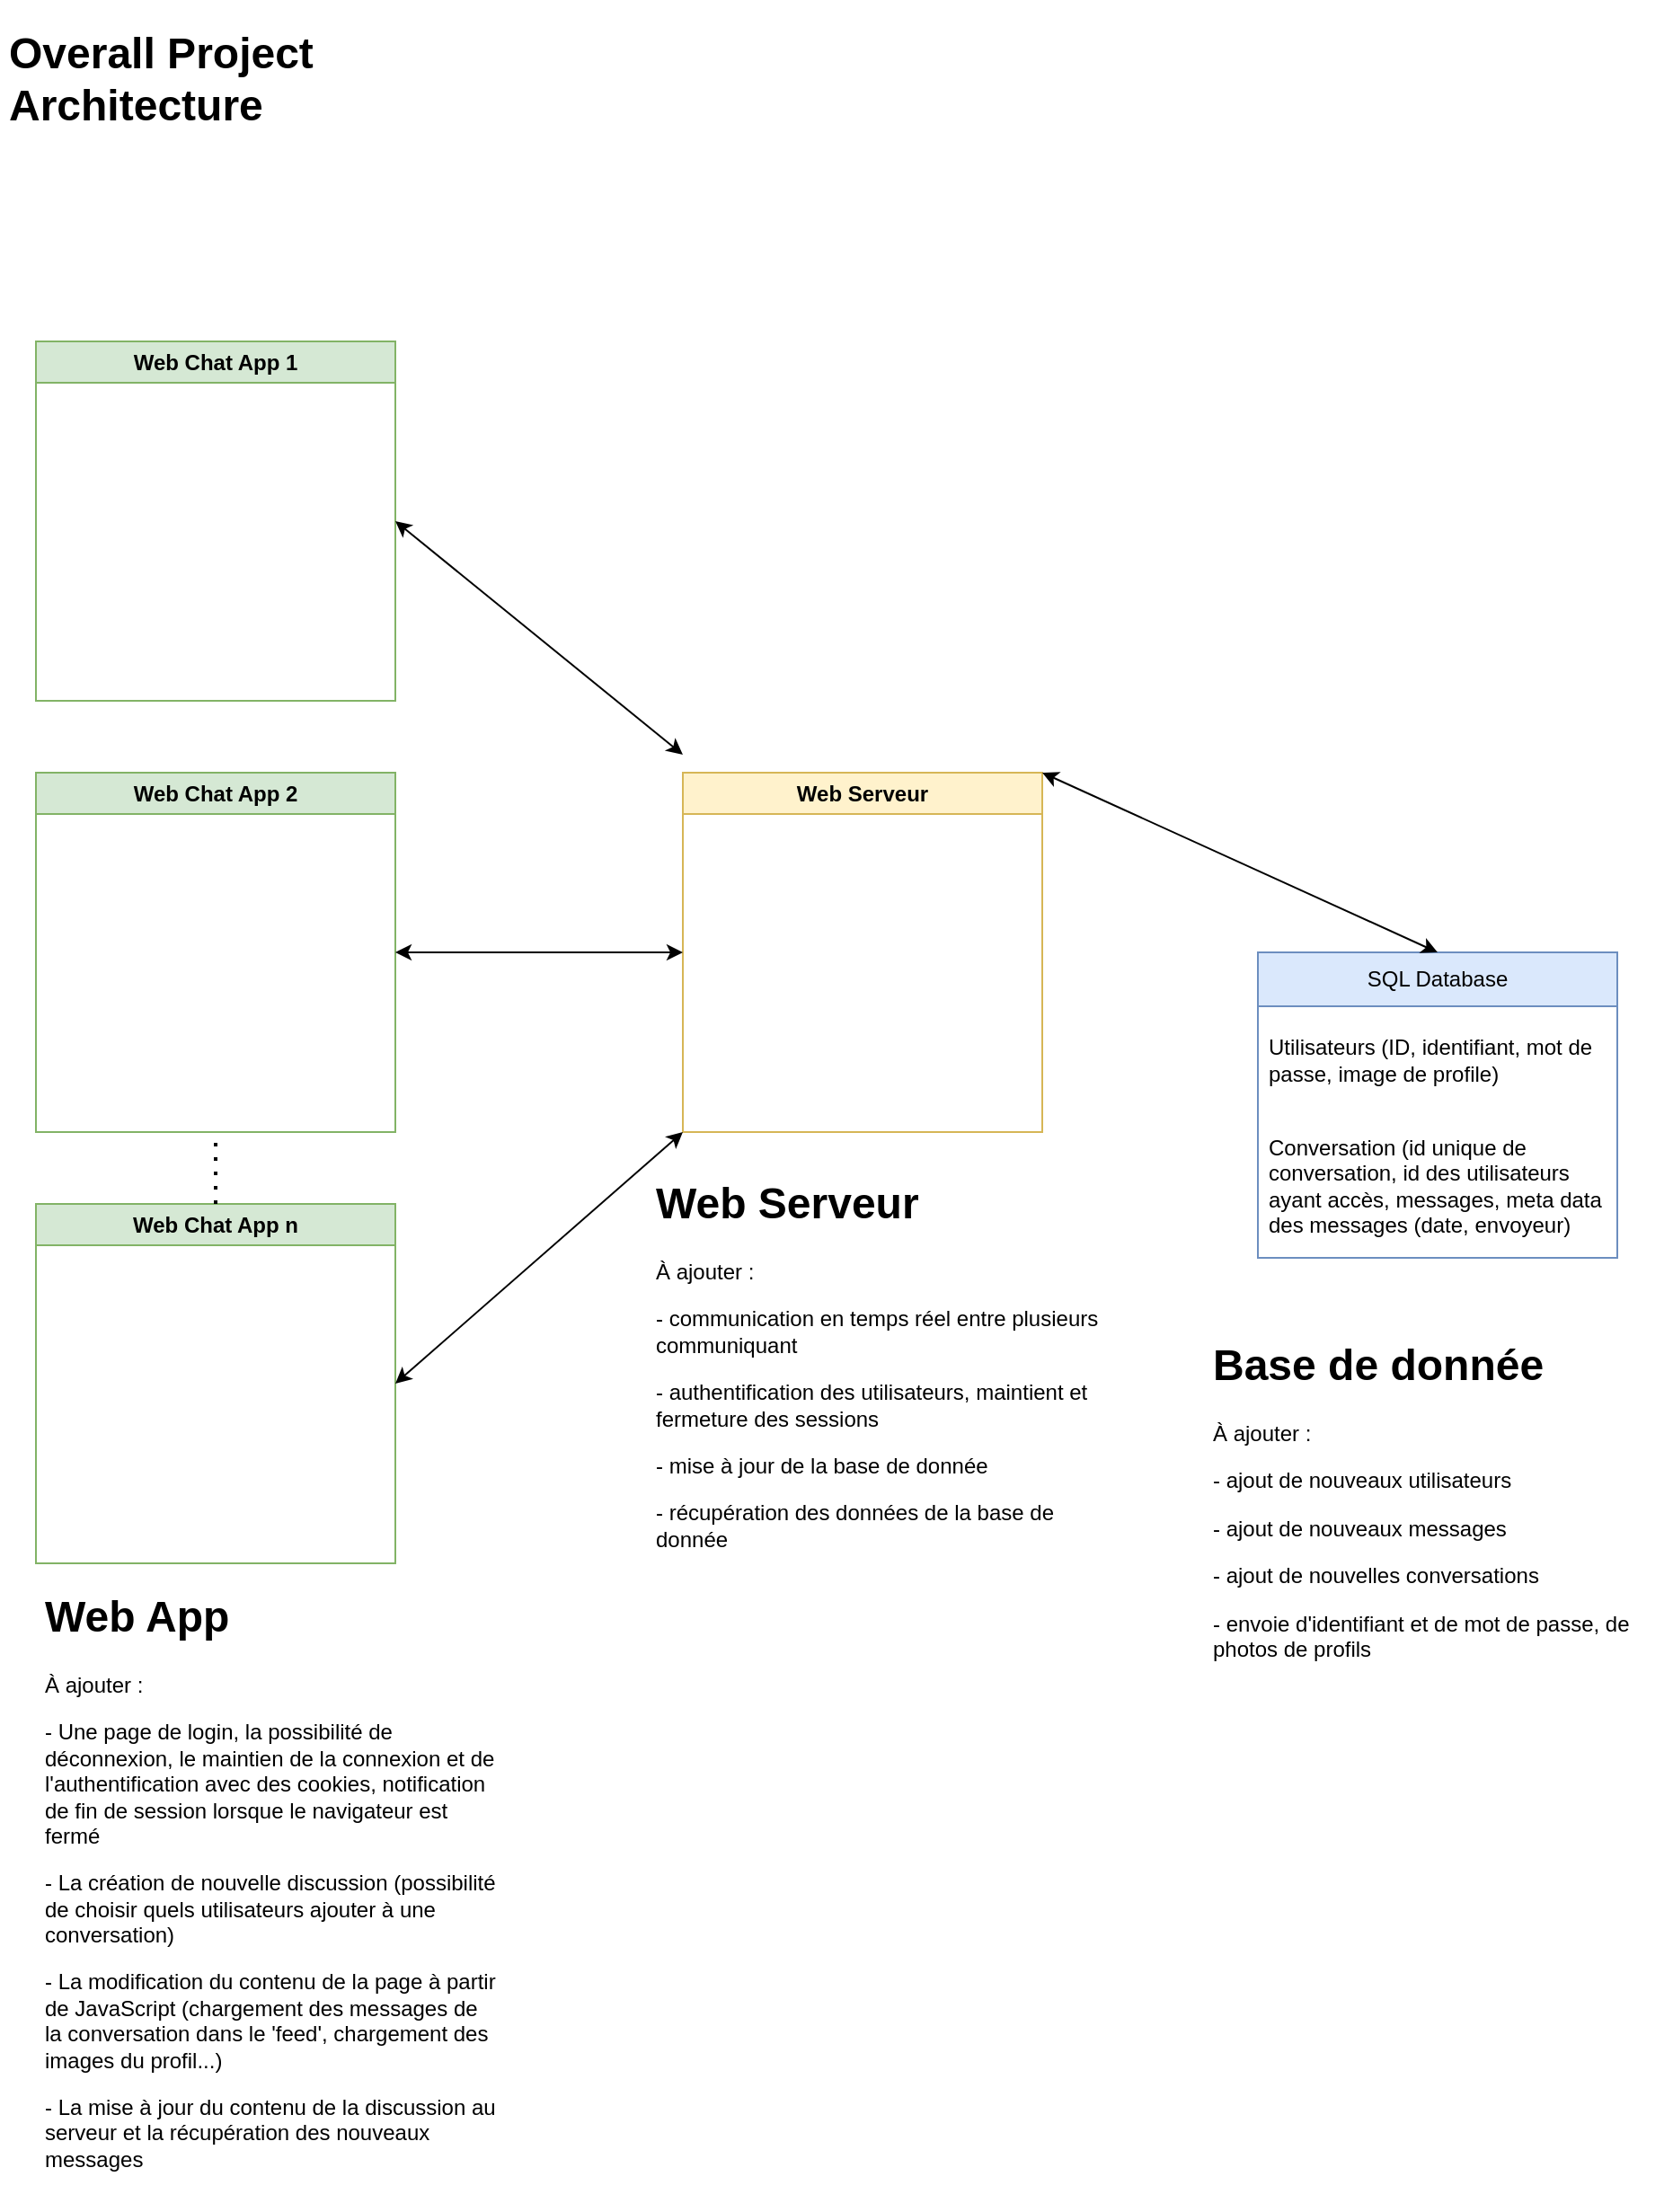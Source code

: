<mxfile>
    <diagram id="zIuZ13QG05fj6iQ1Wx_n" name="Page-1">
        <mxGraphModel dx="1018" dy="596" grid="1" gridSize="10" guides="1" tooltips="1" connect="1" arrows="1" fold="1" page="1" pageScale="1" pageWidth="850" pageHeight="1100" math="0" shadow="0">
            <root>
                <mxCell id="0"/>
                <mxCell id="1" parent="0"/>
                <mxCell id="2" value="&lt;h1&gt;Overall Project Architecture&lt;br&gt;&lt;/h1&gt;" style="text;html=1;strokeColor=none;fillColor=none;spacing=5;spacingTop=-20;whiteSpace=wrap;overflow=hidden;rounded=0;" parent="1" vertex="1">
                    <mxGeometry x="20" y="20" width="190" height="80" as="geometry"/>
                </mxCell>
                <mxCell id="3" value="Web Chat App 1" style="swimlane;whiteSpace=wrap;html=1;fillColor=#d5e8d4;strokeColor=#82b366;" parent="1" vertex="1">
                    <mxGeometry x="40" y="200" width="200" height="200" as="geometry"/>
                </mxCell>
                <mxCell id="4" value="Web Chat App 2" style="swimlane;whiteSpace=wrap;html=1;fillColor=#d5e8d4;strokeColor=#82b366;" parent="1" vertex="1">
                    <mxGeometry x="40" y="440" width="200" height="200" as="geometry"/>
                </mxCell>
                <mxCell id="5" value="Web Chat App n" style="swimlane;whiteSpace=wrap;html=1;fillColor=#d5e8d4;strokeColor=#82b366;" parent="1" vertex="1">
                    <mxGeometry x="40" y="680" width="200" height="200" as="geometry"/>
                </mxCell>
                <mxCell id="10" value="Web Serveur" style="swimlane;horizontal=0;whiteSpace=wrap;html=1;rotation=90;fillColor=#fff2cc;strokeColor=#d6b656;" parent="1" vertex="1">
                    <mxGeometry x="400" y="440" width="200" height="200" as="geometry"/>
                </mxCell>
                <mxCell id="11" value="SQL Database" style="swimlane;fontStyle=0;childLayout=stackLayout;horizontal=1;startSize=30;horizontalStack=0;resizeParent=1;resizeParentMax=0;resizeLast=0;collapsible=1;marginBottom=0;whiteSpace=wrap;html=1;fillColor=#dae8fc;strokeColor=#6c8ebf;" parent="1" vertex="1">
                    <mxGeometry x="720" y="540" width="200" height="170" as="geometry"/>
                </mxCell>
                <mxCell id="12" value="Utilisateurs (ID, identifiant, mot de passe, image de profile)" style="text;strokeColor=none;fillColor=none;align=left;verticalAlign=middle;spacingLeft=4;spacingRight=4;overflow=hidden;points=[[0,0.5],[1,0.5]];portConstraint=eastwest;rotatable=0;whiteSpace=wrap;html=1;" parent="11" vertex="1">
                    <mxGeometry y="30" width="200" height="60" as="geometry"/>
                </mxCell>
                <mxCell id="13" value="Conversation (id unique de conversation, id des utilisateurs ayant accès, messages, meta data des messages (date, envoyeur)" style="text;strokeColor=none;fillColor=none;align=left;verticalAlign=middle;spacingLeft=4;spacingRight=4;overflow=hidden;points=[[0,0.5],[1,0.5]];portConstraint=eastwest;rotatable=0;whiteSpace=wrap;html=1;" parent="11" vertex="1">
                    <mxGeometry y="90" width="200" height="80" as="geometry"/>
                </mxCell>
                <mxCell id="15" value="" style="endArrow=classic;startArrow=classic;html=1;entryX=1;entryY=0.5;entryDx=0;entryDy=0;" parent="1" target="3" edge="1">
                    <mxGeometry width="50" height="50" relative="1" as="geometry">
                        <mxPoint x="400" y="430" as="sourcePoint"/>
                        <mxPoint x="450" y="380" as="targetPoint"/>
                    </mxGeometry>
                </mxCell>
                <mxCell id="17" value="" style="endArrow=classic;startArrow=classic;html=1;entryX=1;entryY=0.5;entryDx=0;entryDy=0;exitX=0.5;exitY=1;exitDx=0;exitDy=0;" parent="1" source="10" target="4" edge="1">
                    <mxGeometry width="50" height="50" relative="1" as="geometry">
                        <mxPoint x="400" y="430" as="sourcePoint"/>
                        <mxPoint x="450" y="380" as="targetPoint"/>
                    </mxGeometry>
                </mxCell>
                <mxCell id="18" value="" style="endArrow=classic;startArrow=classic;html=1;entryX=1;entryY=0.5;entryDx=0;entryDy=0;exitX=1;exitY=1;exitDx=0;exitDy=0;" parent="1" source="10" target="5" edge="1">
                    <mxGeometry width="50" height="50" relative="1" as="geometry">
                        <mxPoint x="400" y="430" as="sourcePoint"/>
                        <mxPoint x="450" y="380" as="targetPoint"/>
                    </mxGeometry>
                </mxCell>
                <mxCell id="20" value="&lt;h1&gt;Web App&lt;/h1&gt;&lt;p&gt;À ajouter :&lt;/p&gt;&lt;p&gt;- Une page de login, la possibilité de déconnexion, le maintien de la connexion et de l'authentification avec des cookies, notification de fin de session lorsque le navigateur est fermé&lt;/p&gt;&lt;p&gt;- La création de nouvelle discussion (possibilité de choisir quels utilisateurs ajouter à une conversation)&lt;/p&gt;&lt;p&gt;- La modification du contenu de la page à partir de JavaScript (chargement des messages de la conversation dans le 'feed', chargement des images du profil...)&lt;/p&gt;&lt;p&gt;- La mise à jour du contenu de la discussion au serveur et la récupération des nouveaux messages&amp;nbsp;&lt;/p&gt;" style="text;html=1;strokeColor=none;fillColor=none;spacing=5;spacingTop=-20;whiteSpace=wrap;overflow=hidden;rounded=0;" parent="1" vertex="1">
                    <mxGeometry x="40" y="890" width="260" height="350" as="geometry"/>
                </mxCell>
                <mxCell id="24" value="" style="endArrow=classic;startArrow=classic;html=1;exitX=0.5;exitY=0;exitDx=0;exitDy=0;entryX=0;entryY=0;entryDx=0;entryDy=0;" parent="1" source="11" target="10" edge="1">
                    <mxGeometry width="50" height="50" relative="1" as="geometry">
                        <mxPoint x="400" y="700" as="sourcePoint"/>
                        <mxPoint x="450" y="650" as="targetPoint"/>
                    </mxGeometry>
                </mxCell>
                <mxCell id="25" value="&lt;h1&gt;Web Serveur&lt;/h1&gt;&lt;p&gt;À ajouter :&lt;/p&gt;&lt;p&gt;- communication en temps réel entre plusieurs communiquant&lt;/p&gt;&lt;p&gt;- authentification des utilisateurs, maintient et fermeture des sessions&lt;/p&gt;&lt;p&gt;- mise à jour de la base de donnée&lt;/p&gt;&lt;p&gt;- récupération des données de la base de donnée&lt;/p&gt;" style="text;html=1;strokeColor=none;fillColor=none;spacing=5;spacingTop=-20;whiteSpace=wrap;overflow=hidden;rounded=0;" parent="1" vertex="1">
                    <mxGeometry x="380" y="660" width="260" height="240" as="geometry"/>
                </mxCell>
                <mxCell id="26" value="&lt;h1&gt;Base de donnée&lt;/h1&gt;&lt;p&gt;À ajouter :&lt;/p&gt;&lt;p&gt;- ajout de nouveaux utilisateurs&amp;nbsp;&lt;/p&gt;&lt;p&gt;- ajout de nouveaux messages&lt;/p&gt;&lt;p&gt;- ajout de nouvelles conversations&lt;/p&gt;&lt;p&gt;- envoie d'identifiant et de mot de passe, de photos de profils&lt;/p&gt;" style="text;html=1;strokeColor=none;fillColor=none;spacing=5;spacingTop=-20;whiteSpace=wrap;overflow=hidden;rounded=0;" parent="1" vertex="1">
                    <mxGeometry x="690" y="750" width="260" height="240" as="geometry"/>
                </mxCell>
                <mxCell id="27" value="" style="endArrow=none;dashed=1;html=1;dashPattern=1 3;strokeWidth=2;entryX=0.5;entryY=1;entryDx=0;entryDy=0;exitX=0.5;exitY=0;exitDx=0;exitDy=0;" parent="1" source="5" target="4" edge="1">
                    <mxGeometry width="50" height="50" relative="1" as="geometry">
                        <mxPoint x="120" y="590" as="sourcePoint"/>
                        <mxPoint x="150" y="560" as="targetPoint"/>
                    </mxGeometry>
                </mxCell>
            </root>
        </mxGraphModel>
    </diagram>
</mxfile>